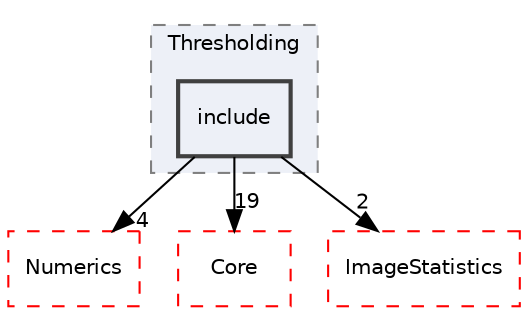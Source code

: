 digraph "include"
{
 // LATEX_PDF_SIZE
  edge [fontname="Helvetica",fontsize="10",labelfontname="Helvetica",labelfontsize="10"];
  node [fontname="Helvetica",fontsize="10",shape=record];
  compound=true
  subgraph clusterdir_625a833c07e6154ff15eecbcb6655092 {
    graph [ bgcolor="#edf0f7", pencolor="grey50", style="filled,dashed,", label="Thresholding", fontname="Helvetica", fontsize="10", URL="dir_625a833c07e6154ff15eecbcb6655092.html"]
  dir_562cad3348bc8e7674650134f9dc2a13 [shape=box, label="include", style="filled,bold,", fillcolor="#edf0f7", color="grey25", URL="dir_562cad3348bc8e7674650134f9dc2a13.html"];
  }
  dir_57605c80b6a7e87d0adba2f2655cc3cb [shape=box, label="Numerics", style="dashed,", fillcolor="#edf0f7", color="red", URL="dir_57605c80b6a7e87d0adba2f2655cc3cb.html"];
  dir_cac7f9cecb9aa42a0bd05452dddd8a21 [shape=box, label="Core", style="dashed,", fillcolor="#edf0f7", color="red", URL="dir_cac7f9cecb9aa42a0bd05452dddd8a21.html"];
  dir_cd95042ed400c4df48c1afa9ae889b26 [shape=box, label="ImageStatistics", style="dashed,", fillcolor="#edf0f7", color="red", URL="dir_cd95042ed400c4df48c1afa9ae889b26.html"];
  dir_562cad3348bc8e7674650134f9dc2a13->dir_57605c80b6a7e87d0adba2f2655cc3cb [headlabel="4", labeldistance=1.5 headhref="dir_000110_000210.html"];
  dir_562cad3348bc8e7674650134f9dc2a13->dir_cac7f9cecb9aa42a0bd05452dddd8a21 [headlabel="19", labeldistance=1.5 headhref="dir_000110_000014.html"];
  dir_562cad3348bc8e7674650134f9dc2a13->dir_cd95042ed400c4df48c1afa9ae889b26 [headlabel="2", labeldistance=1.5 headhref="dir_000110_000060.html"];
}
